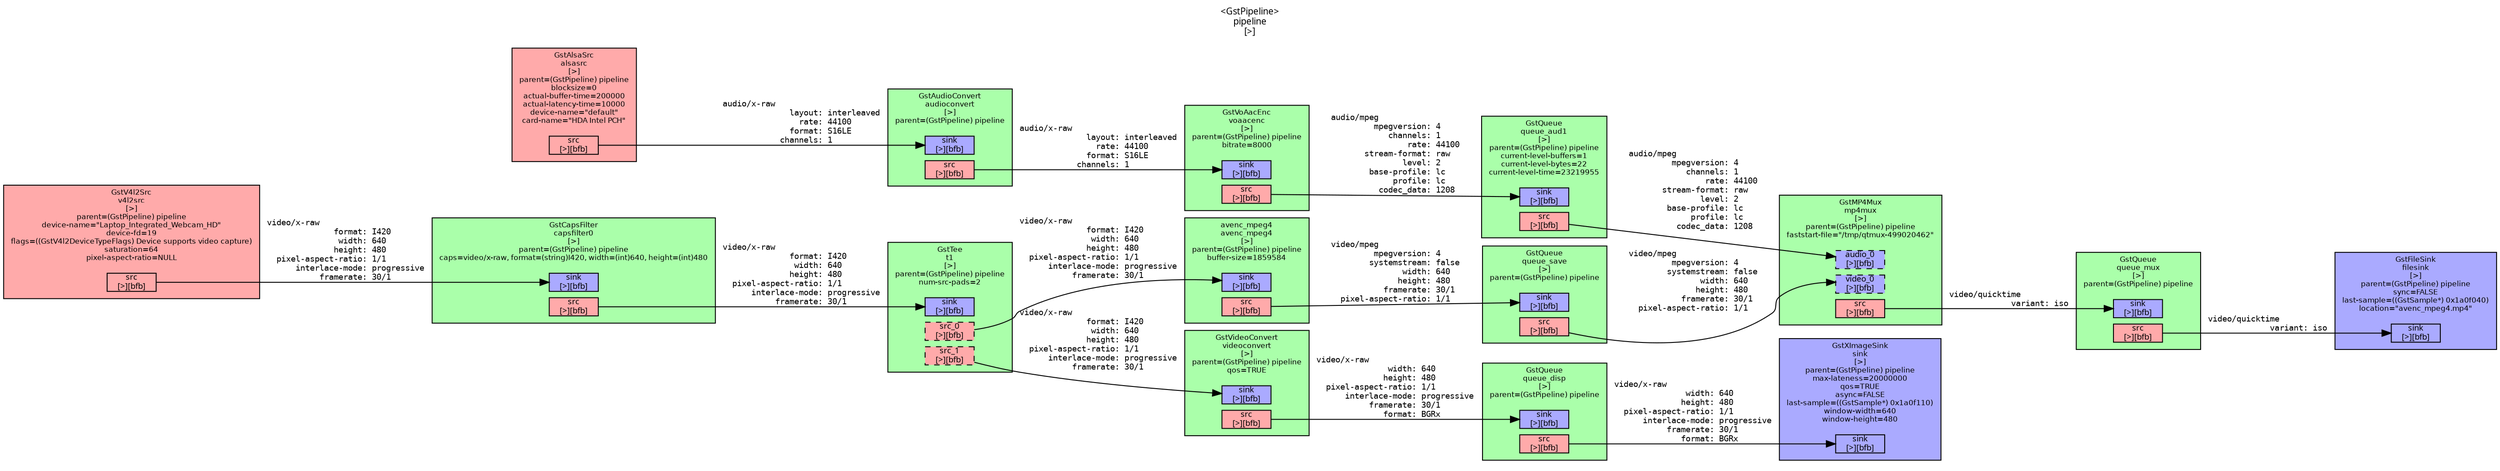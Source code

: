 digraph pipeline {
  rankdir=LR;
  fontname="sans";
  fontsize="10";
  labelloc=t;
  nodesep=.1;
  ranksep=.2;
  label="<GstPipeline>\npipeline\n[>]";
  node [style=filled, shape=box, fontsize="9", fontname="sans", margin="0.0,0.0"];
  edge [labelfontsize="6", fontsize="9", fontname="monospace"];

  subgraph cluster_capsfilter0_0x192a470 {
    fontname="Bitstream Vera Sans";
    fontsize="8";
    style=filled;
    color=black;

    label="GstCapsFilter\ncapsfilter0\n[>]\nparent=(GstPipeline) pipeline\ncaps=video/x-raw, format=(string)I420, width=(int)640, height=(int)480";
    capsfilter0_0x192a470_sink_0x19a91a0 [color=black, fillcolor="#aaaaff", label="sink\n[>][bfb]", height="0.2", style="filled,solid"];
    capsfilter0_0x192a470_src_0x19a93d0 [color=black, fillcolor="#ffaaaa", label="src\n[>][bfb]", height="0.2", style="filled,solid"];
    fillcolor="#aaffaa";
  }

  capsfilter0_0x192a470_src_0x19a93d0 -> t1_0x1933040_sink_0x193c740 [label="video/x-raw\l              format: I420\l               width: 640\l              height: 480\l  pixel-aspect-ratio: 1/1\l      interlace-mode: progressive\l           framerate: 30/1\l"]
  subgraph cluster_filesink_0x19bd110 {
    fontname="Bitstream Vera Sans";
    fontsize="8";
    style=filled;
    color=black;

    label="GstFileSink\nfilesink\n[>]\nparent=(GstPipeline) pipeline\nsync=FALSE\nlast-sample=((GstSample*) 0x1a0f040)\nlocation=\"avenc_mpeg4.mp4\"";
    filesink_0x19bd110_sink_0x19a8f70 [color=black, fillcolor="#aaaaff", label="sink\n[>][bfb]", height="0.2", style="filled,solid"];
    fillcolor="#aaaaff";
  }

  subgraph cluster_queue_mux_0x195ab10 {
    fontname="Bitstream Vera Sans";
    fontsize="8";
    style=filled;
    color=black;

    label="GstQueue\nqueue_mux\n[>]\nparent=(GstPipeline) pipeline";
    queue_mux_0x195ab10_sink_0x193d8c0 [color=black, fillcolor="#aaaaff", label="sink\n[>][bfb]", height="0.2", style="filled,solid"];
    queue_mux_0x195ab10_src_0x193daf0 [color=black, fillcolor="#ffaaaa", label="src\n[>][bfb]", height="0.2", style="filled,solid"];
    fillcolor="#aaffaa";
  }

  queue_mux_0x195ab10_src_0x193daf0 -> filesink_0x19bd110_sink_0x19a8f70 [label="video/quicktime\l             variant: iso\l"]
  subgraph cluster_mp4mux_0x19b9000 {
    fontname="Bitstream Vera Sans";
    fontsize="8";
    style=filled;
    color=black;

    label="GstMP4Mux\nmp4mux\n[>]\nparent=(GstPipeline) pipeline\nfaststart-file=\"/tmp/qtmux-499020462\"";
    mp4mux_0x19b9000_video_0_0x19a9600 [color=black, fillcolor="#aaaaff", label="video_0\n[>][bfb]", height="0.2", style="filled,dashed"];
    mp4mux_0x19b9000_audio_0_0x19a9830 [color=black, fillcolor="#aaaaff", label="audio_0\n[>][bfb]", height="0.2", style="filled,dashed"];
    mp4mux_0x19b9000_src_0x19a8d40 [color=black, fillcolor="#ffaaaa", label="src\n[>][bfb]", height="0.2", style="filled,solid"];
    fillcolor="#aaffaa";
  }

  mp4mux_0x19b9000_src_0x19a8d40 -> queue_mux_0x195ab10_sink_0x193d8c0 [label="video/quicktime\l             variant: iso\l"]
  subgraph cluster_queue_save_0x195a530 {
    fontname="Bitstream Vera Sans";
    fontsize="8";
    style=filled;
    color=black;

    label="GstQueue\nqueue_save\n[>]\nparent=(GstPipeline) pipeline";
    queue_save_0x195a530_sink_0x193d000 [color=black, fillcolor="#aaaaff", label="sink\n[>][bfb]", height="0.2", style="filled,solid"];
    queue_save_0x195a530_src_0x193d230 [color=black, fillcolor="#ffaaaa", label="src\n[>][bfb]", height="0.2", style="filled,solid"];
    fillcolor="#aaffaa";
  }

  queue_save_0x195a530_src_0x193d230 -> mp4mux_0x19b9000_video_0_0x19a9600 [label="video/mpeg\l         mpegversion: 4\l        systemstream: false\l               width: 640\l              height: 480\l           framerate: 30/1\l  pixel-aspect-ratio: 1/1\l"]
  subgraph cluster_avenc_mpeg4_0x19a0be0 {
    fontname="Bitstream Vera Sans";
    fontsize="8";
    style=filled;
    color=black;

    label="avenc_mpeg4\navenc_mpeg4\n[>]\nparent=(GstPipeline) pipeline\nbuffer-size=1859584";
    avenc_mpeg4_0x19a0be0_sink_0x19a8020 [color=black, fillcolor="#aaaaff", label="sink\n[>][bfb]", height="0.2", style="filled,solid"];
    avenc_mpeg4_0x19a0be0_src_0x19a8250 [color=black, fillcolor="#ffaaaa", label="src\n[>][bfb]", height="0.2", style="filled,solid"];
    fillcolor="#aaffaa";
  }

  avenc_mpeg4_0x19a0be0_src_0x19a8250 -> queue_save_0x195a530_sink_0x193d000 [label="video/mpeg\l         mpegversion: 4\l        systemstream: false\l               width: 640\l              height: 480\l           framerate: 30/1\l  pixel-aspect-ratio: 1/1\l"]
  subgraph cluster_sink_0x1962810 {
    fontname="Bitstream Vera Sans";
    fontsize="8";
    style=filled;
    color=black;

    label="GstXImageSink\nsink\n[>]\nparent=(GstPipeline) pipeline\nmax-lateness=20000000\nqos=TRUE\nasync=FALSE\nlast-sample=((GstSample*) 0x1a0f110)\nwindow-width=640\nwindow-height=480";
    sink_0x1962810_sink_0x193dd20 [color=black, fillcolor="#aaaaff", label="sink\n[>][bfb]", height="0.2", style="filled,solid"];
    fillcolor="#aaaaff";
  }

  subgraph cluster_queue_disp_0x195a240 {
    fontname="Bitstream Vera Sans";
    fontsize="8";
    style=filled;
    color=black;

    label="GstQueue\nqueue_disp\n[>]\nparent=(GstPipeline) pipeline";
    queue_disp_0x195a240_sink_0x193cba0 [color=black, fillcolor="#aaaaff", label="sink\n[>][bfb]", height="0.2", style="filled,solid"];
    queue_disp_0x195a240_src_0x193cdd0 [color=black, fillcolor="#ffaaaa", label="src\n[>][bfb]", height="0.2", style="filled,solid"];
    fillcolor="#aaffaa";
  }

  queue_disp_0x195a240_src_0x193cdd0 -> sink_0x1962810_sink_0x193dd20 [label="video/x-raw\l               width: 640\l              height: 480\l  pixel-aspect-ratio: 1/1\l      interlace-mode: progressive\l           framerate: 30/1\l              format: BGRx\l"]
  subgraph cluster_videoconvert_0x1944960 {
    fontname="Bitstream Vera Sans";
    fontsize="8";
    style=filled;
    color=black;

    label="GstVideoConvert\nvideoconvert\n[>]\nparent=(GstPipeline) pipeline\nqos=TRUE";
    videoconvert_0x1944960_sink_0x193c0b0 [color=black, fillcolor="#aaaaff", label="sink\n[>][bfb]", height="0.2", style="filled,solid"];
    videoconvert_0x1944960_src_0x193c2e0 [color=black, fillcolor="#ffaaaa", label="src\n[>][bfb]", height="0.2", style="filled,solid"];
    fillcolor="#aaffaa";
  }

  videoconvert_0x1944960_src_0x193c2e0 -> queue_disp_0x195a240_sink_0x193cba0 [label="video/x-raw\l               width: 640\l              height: 480\l  pixel-aspect-ratio: 1/1\l      interlace-mode: progressive\l           framerate: 30/1\l              format: BGRx\l"]
  subgraph cluster_t1_0x1933040 {
    fontname="Bitstream Vera Sans";
    fontsize="8";
    style=filled;
    color=black;

    label="GstTee\nt1\n[>]\nparent=(GstPipeline) pipeline\nnum-src-pads=2";
    t1_0x1933040_sink_0x193c740 [color=black, fillcolor="#aaaaff", label="sink\n[>][bfb]", height="0.2", style="filled,solid"];
    t1_0x1933040_src_0_0x1930b80 [color=black, fillcolor="#ffaaaa", label="src_0\n[>][bfb]", height="0.2", style="filled,dashed"];
    t1_0x1933040_src_1_0x1930dc0 [color=black, fillcolor="#ffaaaa", label="src_1\n[>][bfb]", height="0.2", style="filled,dashed"];
    fillcolor="#aaffaa";
  }

  t1_0x1933040_src_0_0x1930b80 -> avenc_mpeg4_0x19a0be0_sink_0x19a8020 [label="video/x-raw\l              format: I420\l               width: 640\l              height: 480\l  pixel-aspect-ratio: 1/1\l      interlace-mode: progressive\l           framerate: 30/1\l"]
  t1_0x1933040_src_1_0x1930dc0 -> videoconvert_0x1944960_sink_0x193c0b0 [label="video/x-raw\l              format: I420\l               width: 640\l              height: 480\l  pixel-aspect-ratio: 1/1\l      interlace-mode: progressive\l           framerate: 30/1\l"]
  subgraph cluster_queue_aud1_0x195a820 {
    fontname="Bitstream Vera Sans";
    fontsize="8";
    style=filled;
    color=black;

    label="GstQueue\nqueue_aud1\n[>]\nparent=(GstPipeline) pipeline\ncurrent-level-buffers=1\ncurrent-level-bytes=22\ncurrent-level-time=23219955";
    queue_aud1_0x195a820_sink_0x193d460 [color=black, fillcolor="#aaaaff", label="sink\n[>][bfb]", height="0.2", style="filled,solid"];
    queue_aud1_0x195a820_src_0x193d690 [color=black, fillcolor="#ffaaaa", label="src\n[>][bfb]", height="0.2", style="filled,solid"];
    fillcolor="#aaffaa";
  }

  queue_aud1_0x195a820_src_0x193d690 -> mp4mux_0x19b9000_audio_0_0x19a9830 [label="audio/mpeg\l         mpegversion: 4\l            channels: 1\l                rate: 44100\l       stream-format: raw\l               level: 2\l        base-profile: lc\l             profile: lc\l          codec_data: 1208\l"]
  subgraph cluster_voaacenc_0x19a3810 {
    fontname="Bitstream Vera Sans";
    fontsize="8";
    style=filled;
    color=black;

    label="GstVoAacEnc\nvoaacenc\n[>]\nparent=(GstPipeline) pipeline\nbitrate=8000";
    voaacenc_0x19a3810_sink_0x19a8480 [color=black, fillcolor="#aaaaff", label="sink\n[>][bfb]", height="0.2", style="filled,solid"];
    voaacenc_0x19a3810_src_0x19a86b0 [color=black, fillcolor="#ffaaaa", label="src\n[>][bfb]", height="0.2", style="filled,solid"];
    fillcolor="#aaffaa";
  }

  voaacenc_0x19a3810_src_0x19a86b0 -> queue_aud1_0x195a820_sink_0x193d460 [label="audio/mpeg\l         mpegversion: 4\l            channels: 1\l                rate: 44100\l       stream-format: raw\l               level: 2\l        base-profile: lc\l             profile: lc\l          codec_data: 1208\l"]
  subgraph cluster_audioconvert_0x19b1100 {
    fontname="Bitstream Vera Sans";
    fontsize="8";
    style=filled;
    color=black;

    label="GstAudioConvert\naudioconvert\n[>]\nparent=(GstPipeline) pipeline";
    audioconvert_0x19b1100_sink_0x19a88e0 [color=black, fillcolor="#aaaaff", label="sink\n[>][bfb]", height="0.2", style="filled,solid"];
    audioconvert_0x19b1100_src_0x19a8b10 [color=black, fillcolor="#ffaaaa", label="src\n[>][bfb]", height="0.2", style="filled,solid"];
    fillcolor="#aaffaa";
  }

  audioconvert_0x19b1100_src_0x19a8b10 -> voaacenc_0x19a3810_sink_0x19a8480 [label="audio/x-raw\l              layout: interleaved\l                rate: 44100\l              format: S16LE\l            channels: 1\l"]
  subgraph cluster_alsasrc_0x1957b90 {
    fontname="Bitstream Vera Sans";
    fontsize="8";
    style=filled;
    color=black;

    label="GstAlsaSrc\nalsasrc\n[>]\nparent=(GstPipeline) pipeline\nblocksize=0\nactual-buffer-time=200000\nactual-latency-time=10000\ndevice-name=\"default\"\ncard-name=\"HDA Intel PCH\"";
    alsasrc_0x1957b90_src_0x193c970 [color=black, fillcolor="#ffaaaa", label="src\n[>][bfb]", height="0.2", style="filled,solid"];
    fillcolor="#ffaaaa";
  }

  alsasrc_0x1957b90_src_0x193c970 -> audioconvert_0x19b1100_sink_0x19a88e0 [label="audio/x-raw\l              layout: interleaved\l                rate: 44100\l              format: S16LE\l            channels: 1\l"]
  subgraph cluster_v4l2src_0x1936440 {
    fontname="Bitstream Vera Sans";
    fontsize="8";
    style=filled;
    color=black;

    label="GstV4l2Src\nv4l2src\n[>]\nparent=(GstPipeline) pipeline\ndevice-name=\"Laptop_Integrated_Webcam_HD\"\ndevice-fd=19\nflags=((GstV4l2DeviceTypeFlags) Device supports video capture)\nsaturation=64\npixel-aspect-ratio=NULL";
    v4l2src_0x1936440_src_0x193c510 [color=black, fillcolor="#ffaaaa", label="src\n[>][bfb]", height="0.2", style="filled,solid"];
    fillcolor="#ffaaaa";
  }

  v4l2src_0x1936440_src_0x193c510 -> capsfilter0_0x192a470_sink_0x19a91a0 [label="video/x-raw\l              format: I420\l               width: 640\l              height: 480\l  pixel-aspect-ratio: 1/1\l      interlace-mode: progressive\l           framerate: 30/1\l"]
}
